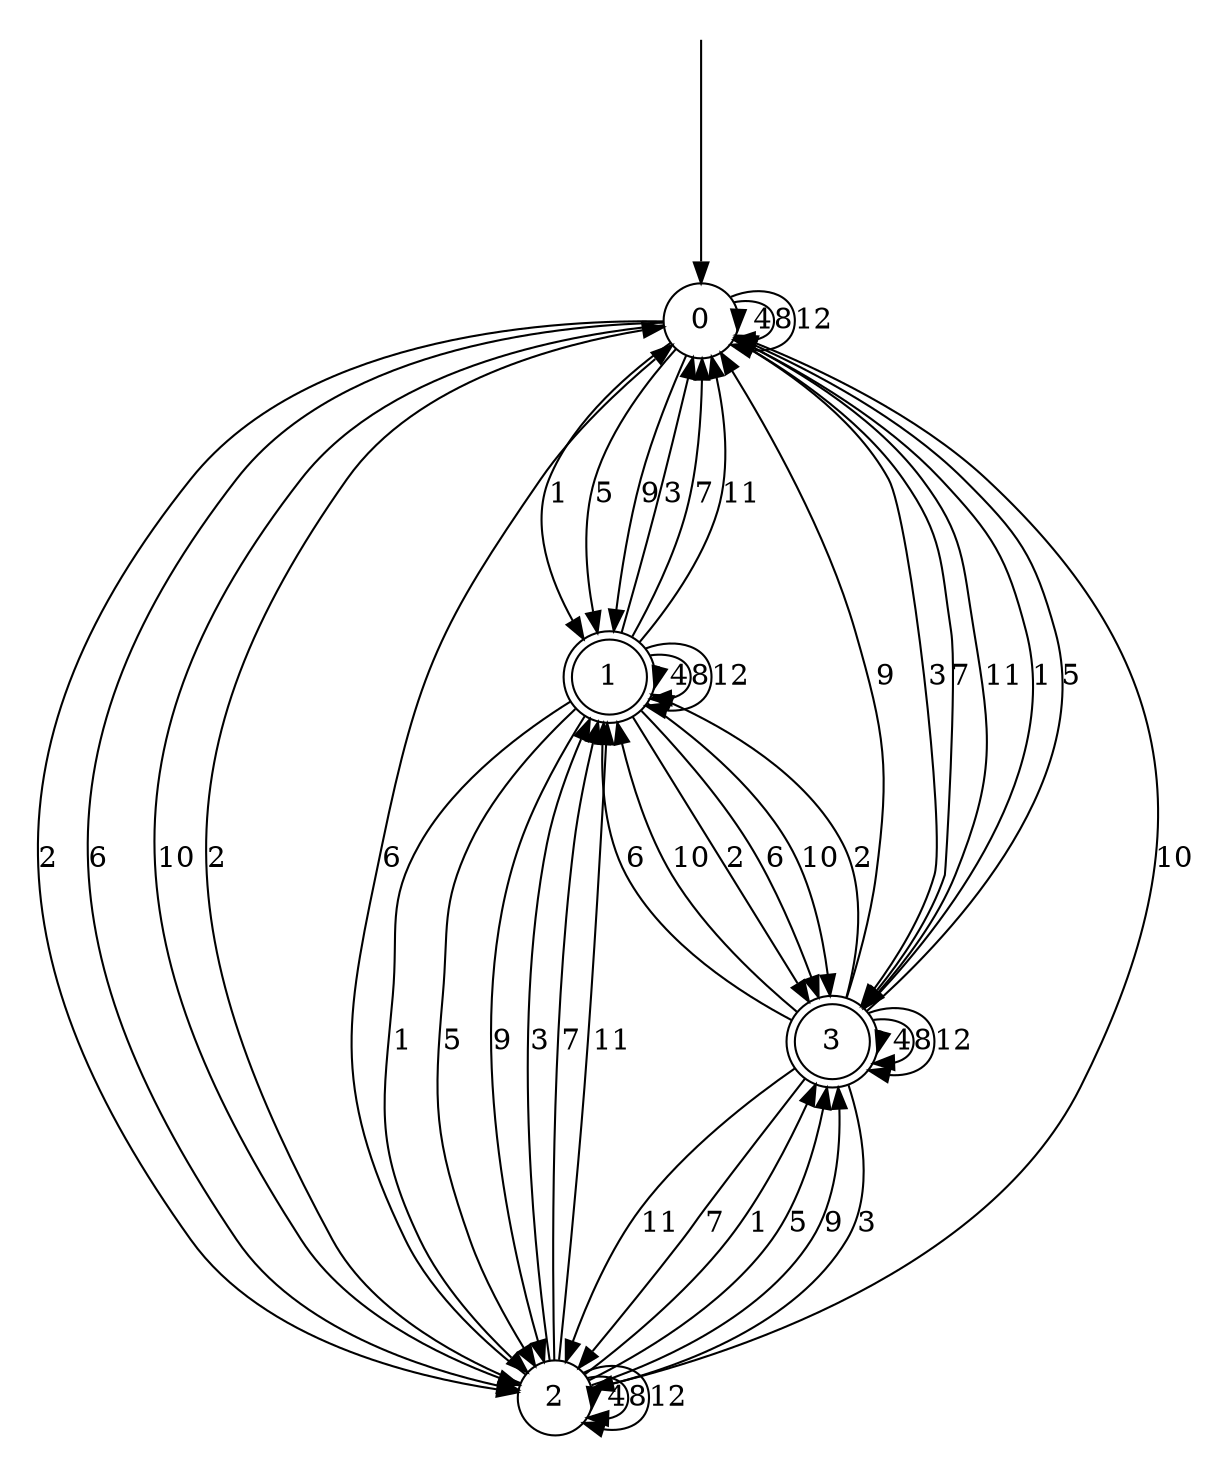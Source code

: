digraph g {
    graph [pad="0.25", nodesep="0.1", ranksep="1.6"];
    splines="true";
	s0 [shape="circle" label="0"];
	s1 [shape="doublecircle" label="1"];
	s2 [shape="circle" label="2"];
	s3 [shape="doublecircle" label="3"];
	s0 -> s1 [label="1"];
	s0 -> s2 [label="2"];
	s0 -> s3 [label="3"];
	s0 -> s0 [label="4"];
	s0 -> s1 [label="5"];
	s0 -> s2 [label="6"];
	s0 -> s3 [label="7"];
	s0 -> s0 [label="8"];
	s0 -> s1 [label="9"];
	s0 -> s2 [label="10"];
	s0 -> s3 [label="11"];
	s0 -> s0 [label="12"];
	s1 -> s2 [label="1"];
	s1 -> s3 [label="2"];
	s1 -> s0 [label="3"];
	s1 -> s1 [label="4"];
	s1 -> s2 [label="5"];
	s1 -> s3 [label="6"];
	s1 -> s0 [label="7"];
	s1 -> s1 [label="8"];
	s1 -> s2 [label="9"];
	s1 -> s3 [label="10"];
	s1 -> s0 [label="11"];
	s1 -> s1 [label="12"];
	s2 -> s3 [label="1"];
	s2 -> s0 [label="2"];
	s2 -> s1 [label="3"];
	s2 -> s2 [label="4"];
	s2 -> s3 [label="5"];
	s2 -> s0 [label="6"];
	s2 -> s1 [label="7"];
	s2 -> s2 [label="8"];
	s2 -> s3 [label="9"];
	s2 -> s0 [label="10"];
	s2 -> s1 [label="11"];
	s2 -> s2 [label="12"];
	s3 -> s0 [label="1"];
	s3 -> s1 [label="2"];
	s3 -> s2 [label="3"];
	s3 -> s3 [label="4"];
	s3 -> s0 [label="5"];
	s3 -> s1 [label="6"];
	s3 -> s2 [label="7"];
	s3 -> s3 [label="8"];
	s3 -> s0 [label="9"];
	s3 -> s1 [label="10"];
	s3 -> s2 [label="11"];
	s3 -> s3 [label="12"];

__start0 [label="" shape="none" width="0" height="0"];
__start0 -> s0;

}
